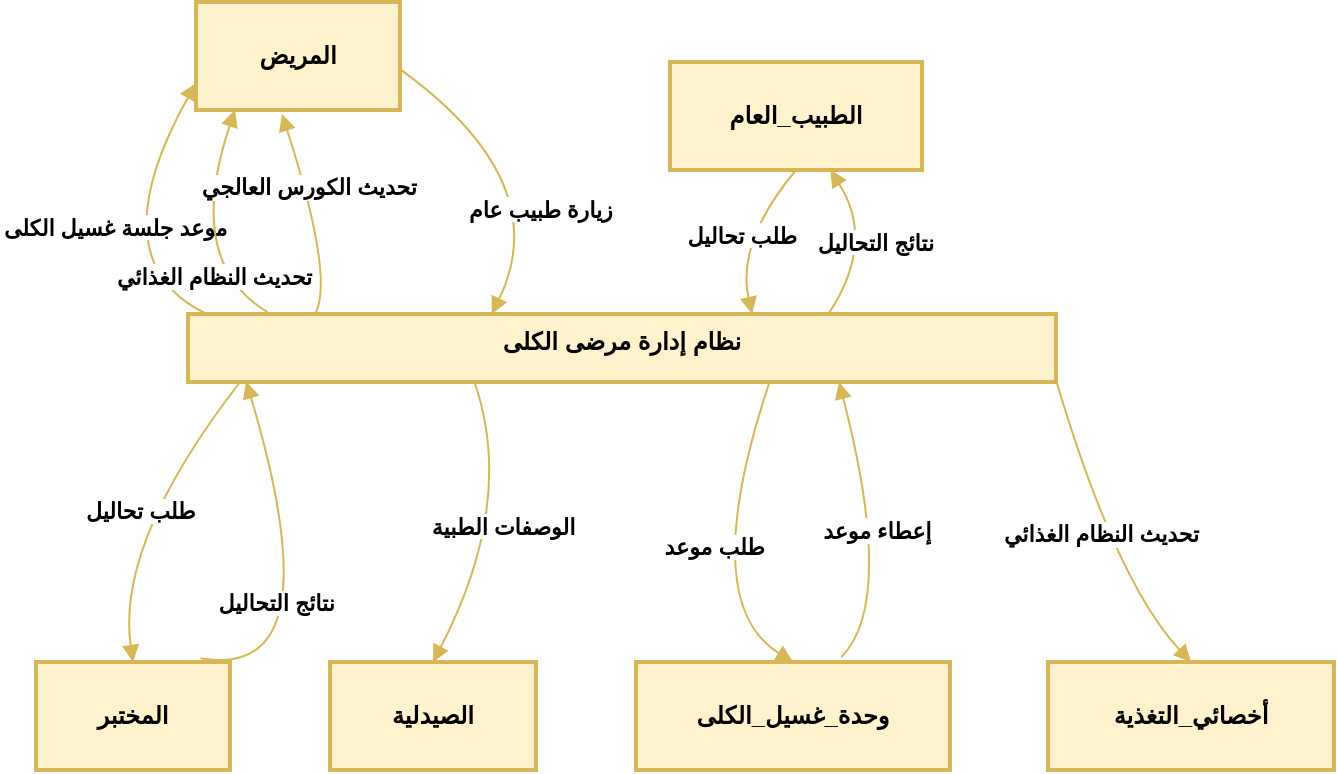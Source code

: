 <mxfile version="26.0.12">
  <diagram name="Page-1" id="J2TOgP3RSEbqBF2EWQEO">
    <mxGraphModel dx="823" dy="475" grid="1" gridSize="10" guides="1" tooltips="1" connect="1" arrows="1" fold="1" page="1" pageScale="1" pageWidth="850" pageHeight="1100" math="0" shadow="0">
      <root>
        <mxCell id="0" />
        <mxCell id="1" parent="0" />
        <mxCell id="Q34S111aeIbzF66E8h2H-16" value="نظام إدارة مرضى الكلى" style="whiteSpace=wrap;strokeWidth=2;verticalAlign=top;fillColor=#fff2cc;strokeColor=#d6b656;fontStyle=1" vertex="1" parent="1">
          <mxGeometry x="86" y="386" width="434" height="34" as="geometry" />
        </mxCell>
        <mxCell id="Q34S111aeIbzF66E8h2H-24" value="المختبر" style="whiteSpace=wrap;strokeWidth=2;fillColor=#fff2cc;strokeColor=#d6b656;fontStyle=1" vertex="1" parent="1">
          <mxGeometry x="10" y="560" width="97" height="54" as="geometry" />
        </mxCell>
        <mxCell id="Q34S111aeIbzF66E8h2H-25" value="الصيدلية" style="whiteSpace=wrap;strokeWidth=2;fillColor=#fff2cc;strokeColor=#d6b656;fontStyle=1" vertex="1" parent="1">
          <mxGeometry x="157" y="560" width="103" height="54" as="geometry" />
        </mxCell>
        <mxCell id="Q34S111aeIbzF66E8h2H-26" value="وحدة_غسيل_الكلى" style="whiteSpace=wrap;strokeWidth=2;fillColor=#fff2cc;strokeColor=#d6b656;fontStyle=1" vertex="1" parent="1">
          <mxGeometry x="310" y="560" width="157" height="54" as="geometry" />
        </mxCell>
        <mxCell id="Q34S111aeIbzF66E8h2H-27" value="أخصائي_التغذية" style="whiteSpace=wrap;strokeWidth=2;fillColor=#fff2cc;strokeColor=#d6b656;fontStyle=1" vertex="1" parent="1">
          <mxGeometry x="516" y="560" width="143" height="54" as="geometry" />
        </mxCell>
        <mxCell id="Q34S111aeIbzF66E8h2H-28" value="المريض" style="whiteSpace=wrap;strokeWidth=2;fillColor=#fff2cc;strokeColor=#d6b656;fontStyle=1" vertex="1" parent="1">
          <mxGeometry x="90" y="230" width="102" height="54" as="geometry" />
        </mxCell>
        <mxCell id="Q34S111aeIbzF66E8h2H-29" value="الطبيب_العام" style="whiteSpace=wrap;strokeWidth=2;fillColor=#fff2cc;strokeColor=#d6b656;fontStyle=1" vertex="1" parent="1">
          <mxGeometry x="327" y="260" width="126" height="54" as="geometry" />
        </mxCell>
        <mxCell id="Q34S111aeIbzF66E8h2H-30" value="طلب تحاليل" style="curved=1;startArrow=none;endArrow=block;exitX=0.06;exitY=1;entryX=0.5;entryY=0;rounded=0;fillColor=#fff2cc;strokeColor=#d6b656;fontStyle=1" edge="1" parent="1" source="Q34S111aeIbzF66E8h2H-16" target="Q34S111aeIbzF66E8h2H-24">
          <mxGeometry relative="1" as="geometry">
            <Array as="points">
              <mxPoint x="50" y="500" />
            </Array>
          </mxGeometry>
        </mxCell>
        <mxCell id="Q34S111aeIbzF66E8h2H-31" value="الوصفات الطبية" style="curved=1;startArrow=none;endArrow=block;exitX=0.33;exitY=1;entryX=0.5;entryY=0;rounded=0;fillColor=#fff2cc;strokeColor=#d6b656;fontStyle=1" edge="1" parent="1" source="Q34S111aeIbzF66E8h2H-16" target="Q34S111aeIbzF66E8h2H-25">
          <mxGeometry relative="1" as="geometry">
            <Array as="points">
              <mxPoint x="250" y="480" />
            </Array>
          </mxGeometry>
        </mxCell>
        <mxCell id="Q34S111aeIbzF66E8h2H-32" value="طلب موعد" style="curved=1;startArrow=none;endArrow=block;exitX=0.67;exitY=1;entryX=0.5;entryY=0;rounded=0;fillColor=#fff2cc;strokeColor=#d6b656;fontStyle=1" edge="1" parent="1" source="Q34S111aeIbzF66E8h2H-16" target="Q34S111aeIbzF66E8h2H-26">
          <mxGeometry relative="1" as="geometry">
            <Array as="points">
              <mxPoint x="340" y="530" />
            </Array>
          </mxGeometry>
        </mxCell>
        <mxCell id="Q34S111aeIbzF66E8h2H-33" value="تحديث النظام الغذائي" style="curved=1;startArrow=none;endArrow=block;exitX=1;exitY=0.97;entryX=0.5;entryY=0;rounded=0;fillColor=#fff2cc;strokeColor=#d6b656;fontStyle=1" edge="1" parent="1" source="Q34S111aeIbzF66E8h2H-16" target="Q34S111aeIbzF66E8h2H-27">
          <mxGeometry relative="1" as="geometry">
            <Array as="points">
              <mxPoint x="550" y="520" />
            </Array>
          </mxGeometry>
        </mxCell>
        <mxCell id="Q34S111aeIbzF66E8h2H-34" value="زيارة طبيب عام" style="curved=1;startArrow=none;endArrow=block;exitX=1;exitY=0.622;entryX=0.35;entryY=0;rounded=0;exitDx=0;exitDy=0;exitPerimeter=0;fillColor=#fff2cc;strokeColor=#d6b656;fontStyle=1" edge="1" parent="1" source="Q34S111aeIbzF66E8h2H-28" target="Q34S111aeIbzF66E8h2H-16">
          <mxGeometry x="0.315" y="-1" relative="1" as="geometry">
            <Array as="points">
              <mxPoint x="270" y="320" />
            </Array>
            <mxPoint as="offset" />
          </mxGeometry>
        </mxCell>
        <mxCell id="Q34S111aeIbzF66E8h2H-35" value="طلب تحاليل" style="curved=1;startArrow=none;endArrow=block;exitX=0.5;exitY=1;entryX=0.65;entryY=0;rounded=0;fillColor=#fff2cc;strokeColor=#d6b656;fontStyle=1" edge="1" parent="1" source="Q34S111aeIbzF66E8h2H-29" target="Q34S111aeIbzF66E8h2H-16">
          <mxGeometry relative="1" as="geometry">
            <Array as="points">
              <mxPoint x="360" y="350" />
            </Array>
          </mxGeometry>
        </mxCell>
        <mxCell id="Q34S111aeIbzF66E8h2H-36" value="نتائج التحاليل" style="curved=1;startArrow=none;endArrow=block;entryX=0.067;entryY=0.993;rounded=0;entryDx=0;entryDy=0;entryPerimeter=0;exitX=0.848;exitY=-0.034;exitDx=0;exitDy=0;exitPerimeter=0;fillColor=#fff2cc;strokeColor=#d6b656;fontStyle=1" edge="1" parent="1" source="Q34S111aeIbzF66E8h2H-24" target="Q34S111aeIbzF66E8h2H-16">
          <mxGeometry x="0.026" y="17" relative="1" as="geometry">
            <Array as="points">
              <mxPoint x="160" y="570" />
            </Array>
            <mxPoint x="70" y="790" as="sourcePoint" />
            <mxPoint x="79" y="801" as="targetPoint" />
            <mxPoint as="offset" />
          </mxGeometry>
        </mxCell>
        <mxCell id="Q34S111aeIbzF66E8h2H-37" value="إعطاء موعد" style="curved=1;startArrow=none;endArrow=block;exitX=0.654;exitY=-0.046;entryX=0.75;entryY=1;rounded=0;entryDx=0;entryDy=0;exitDx=0;exitDy=0;exitPerimeter=0;fillColor=#fff2cc;strokeColor=#d6b656;fontStyle=1" edge="1" parent="1" source="Q34S111aeIbzF66E8h2H-26" target="Q34S111aeIbzF66E8h2H-16">
          <mxGeometry relative="1" as="geometry">
            <Array as="points">
              <mxPoint x="440" y="530" />
            </Array>
            <mxPoint x="409" y="718" as="sourcePoint" />
            <mxPoint x="425" y="791" as="targetPoint" />
          </mxGeometry>
        </mxCell>
        <mxCell id="Q34S111aeIbzF66E8h2H-38" value="نتائج التحاليل" style="curved=1;startArrow=none;endArrow=block;exitX=0.738;exitY=-0.005;rounded=0;exitDx=0;exitDy=0;exitPerimeter=0;fillColor=#fff2cc;strokeColor=#d6b656;fontStyle=1" edge="1" parent="1" source="Q34S111aeIbzF66E8h2H-16" target="Q34S111aeIbzF66E8h2H-29">
          <mxGeometry relative="1" as="geometry">
            <Array as="points">
              <mxPoint x="430" y="350" />
            </Array>
            <mxPoint x="400" y="324" as="sourcePoint" />
            <mxPoint x="385" y="396" as="targetPoint" />
          </mxGeometry>
        </mxCell>
        <mxCell id="Q34S111aeIbzF66E8h2H-39" value="موعد جلسة غسيل الكلى" style="curved=1;startArrow=none;endArrow=block;exitX=0.023;exitY=0.009;rounded=0;exitDx=0;exitDy=0;exitPerimeter=0;entryX=0;entryY=0.75;entryDx=0;entryDy=0;fillColor=#fff2cc;strokeColor=#d6b656;fontStyle=1" edge="1" parent="1" source="Q34S111aeIbzF66E8h2H-16" target="Q34S111aeIbzF66E8h2H-28">
          <mxGeometry relative="1" as="geometry">
            <Array as="points">
              <mxPoint x="40" y="360" />
            </Array>
            <mxPoint x="124" y="384" as="sourcePoint" />
            <mxPoint x="117" y="314" as="targetPoint" />
          </mxGeometry>
        </mxCell>
        <mxCell id="Q34S111aeIbzF66E8h2H-40" value="تحديث النظام الغذائي" style="curved=1;startArrow=none;endArrow=block;exitX=0.103;exitY=-0.003;rounded=0;exitDx=0;exitDy=0;exitPerimeter=0;entryX=0.25;entryY=1;entryDx=0;entryDy=0;fillColor=#fff2cc;strokeColor=#d6b656;fontStyle=1" edge="1" parent="1">
          <mxGeometry x="-0.506" y="-2" relative="1" as="geometry">
            <Array as="points">
              <mxPoint x="84" y="360" />
            </Array>
            <mxPoint x="125.732" y="385.004" as="sourcePoint" />
            <mxPoint x="109.5" y="284" as="targetPoint" />
            <mxPoint as="offset" />
          </mxGeometry>
        </mxCell>
        <mxCell id="Q34S111aeIbzF66E8h2H-41" value="تحديث الكورس العالجي" style="curved=1;startArrow=none;endArrow=block;exitX=0.103;exitY=-0.003;rounded=0;exitDx=0;exitDy=0;exitPerimeter=0;entryX=0.25;entryY=1;entryDx=0;entryDy=0;fillColor=#fff2cc;strokeColor=#d6b656;fontStyle=1" edge="1" parent="1">
          <mxGeometry x="0.29" y="-2" relative="1" as="geometry">
            <Array as="points">
              <mxPoint x="160" y="370" />
            </Array>
            <mxPoint x="149" y="387" as="sourcePoint" />
            <mxPoint x="133" y="286" as="targetPoint" />
            <mxPoint as="offset" />
          </mxGeometry>
        </mxCell>
      </root>
    </mxGraphModel>
  </diagram>
</mxfile>
